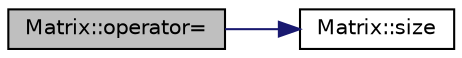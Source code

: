 digraph "Matrix::operator="
{
 // LATEX_PDF_SIZE
  edge [fontname="Helvetica",fontsize="10",labelfontname="Helvetica",labelfontsize="10"];
  node [fontname="Helvetica",fontsize="10",shape=record];
  rankdir="LR";
  Node1 [label="Matrix::operator=",height=0.2,width=0.4,color="black", fillcolor="grey75", style="filled", fontcolor="black",tooltip="Operacja przypisania dla macierzy, kazdy element macierzy m przypisuje do macierzy obiektu,..."];
  Node1 -> Node2 [color="midnightblue",fontsize="10",style="solid",fontname="Helvetica"];
  Node2 [label="Matrix::size",height=0.2,width=0.4,color="black", fillcolor="white", style="filled",URL="$class_matrix.html#a3a952058b788b08f01c07c0154e7ebc2",tooltip="Funkcja zwraca wielkosc macierzy w postaci liczby int (np dla macierzy 2x2 zwroci 2)."];
}

